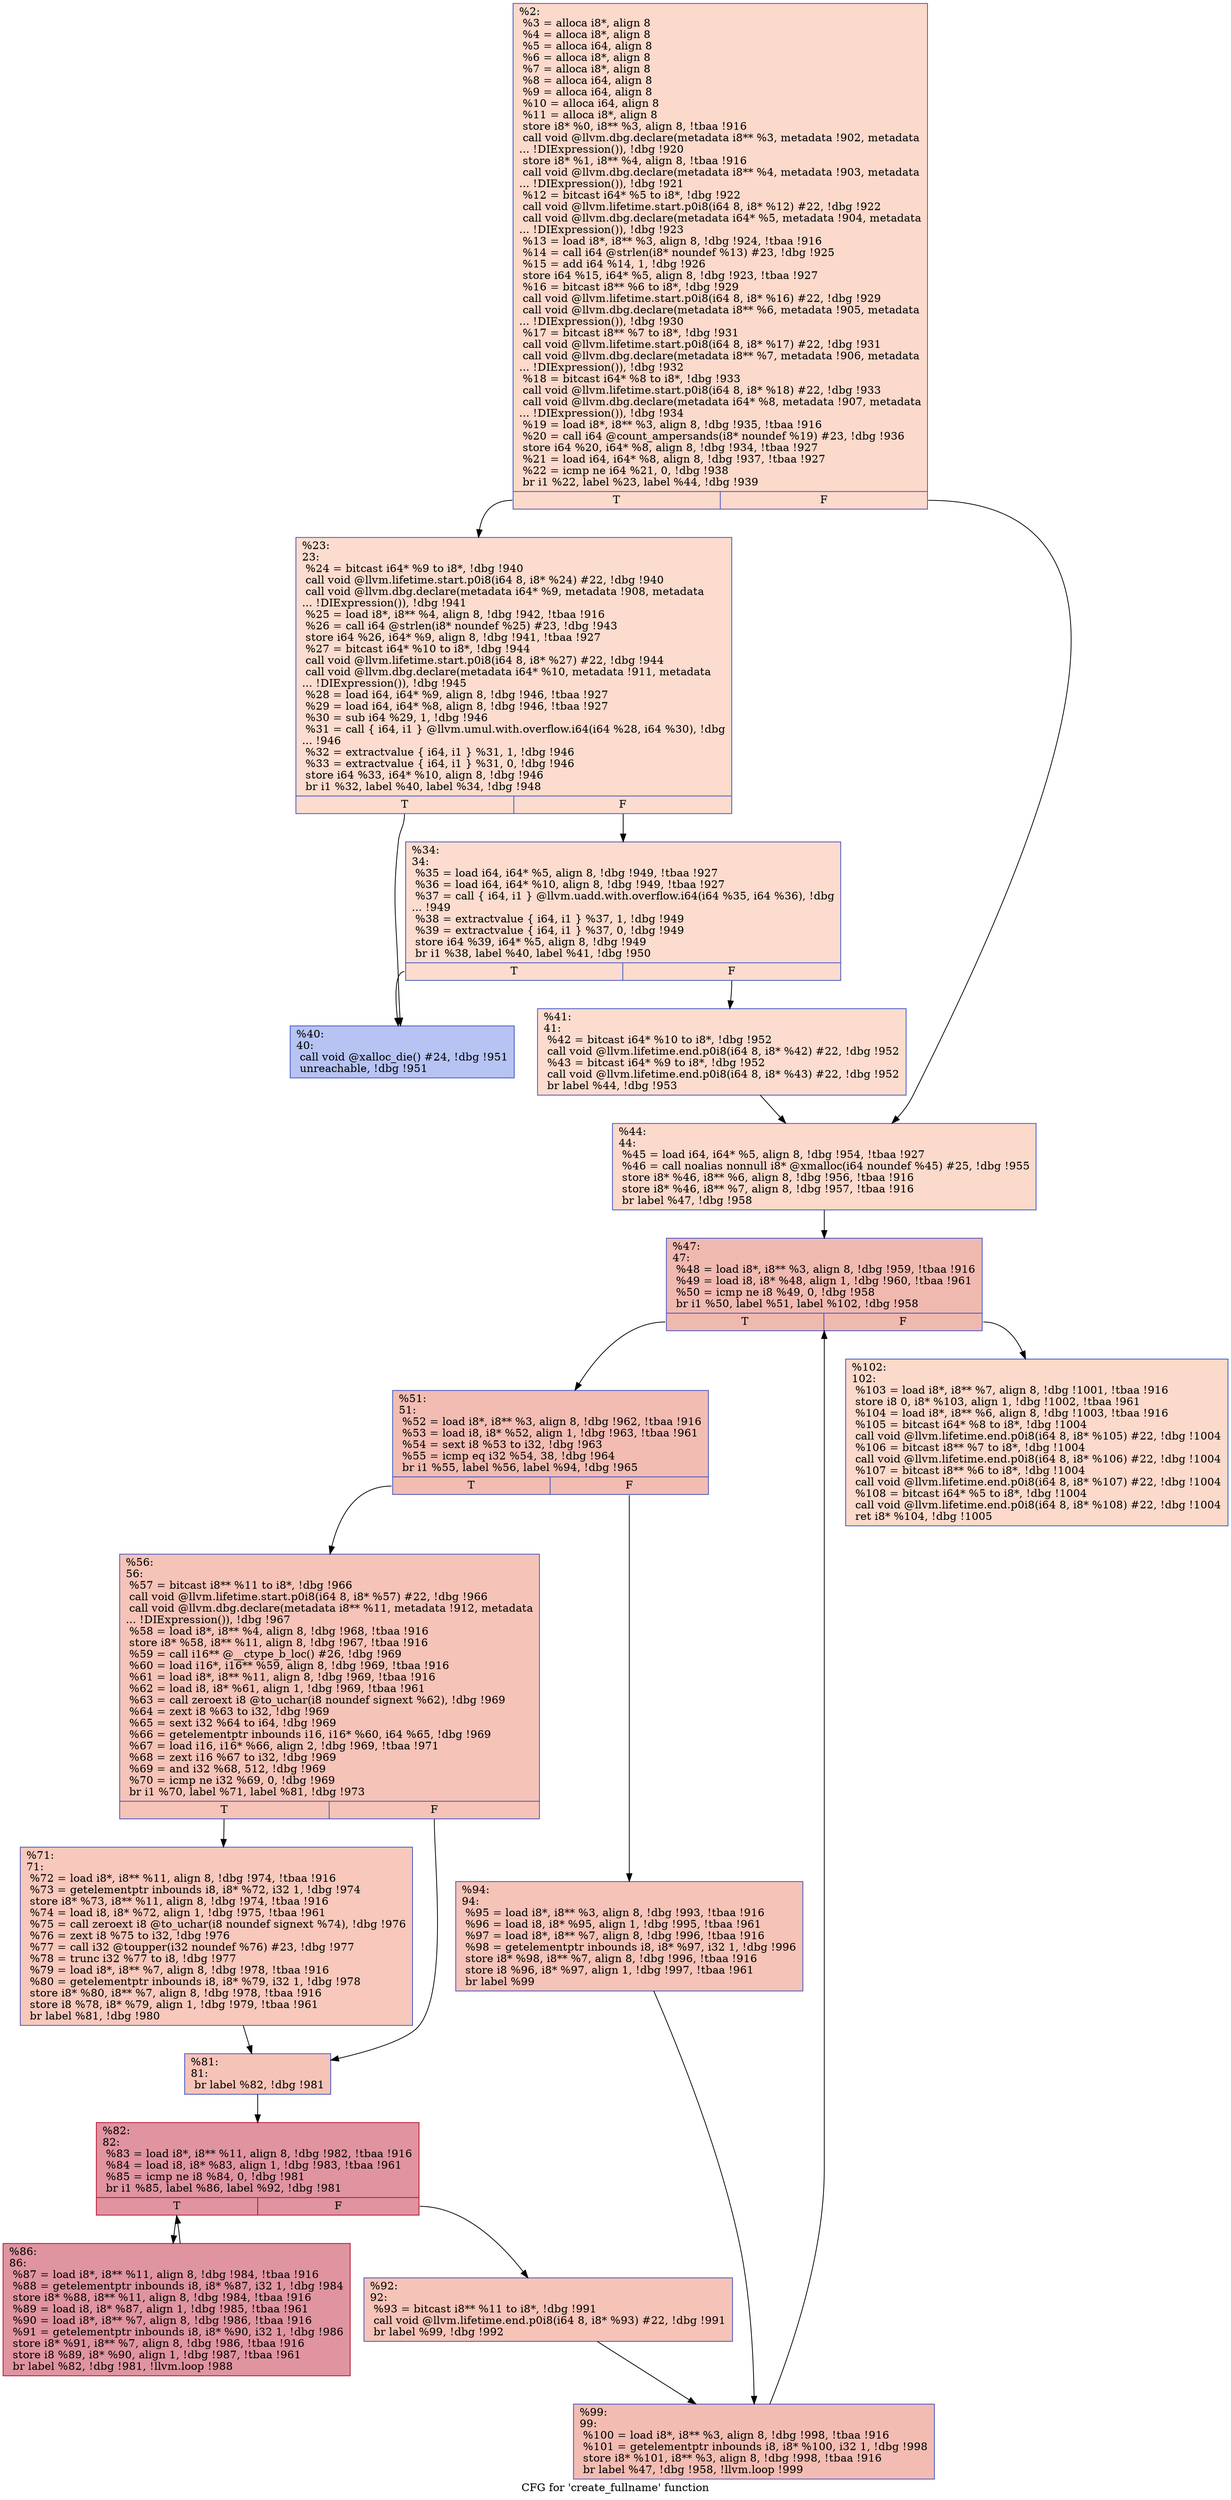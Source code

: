 digraph "CFG for 'create_fullname' function" {
	label="CFG for 'create_fullname' function";

	Node0x1d1d780 [shape=record,color="#3d50c3ff", style=filled, fillcolor="#f7a88970",label="{%2:\l  %3 = alloca i8*, align 8\l  %4 = alloca i8*, align 8\l  %5 = alloca i64, align 8\l  %6 = alloca i8*, align 8\l  %7 = alloca i8*, align 8\l  %8 = alloca i64, align 8\l  %9 = alloca i64, align 8\l  %10 = alloca i64, align 8\l  %11 = alloca i8*, align 8\l  store i8* %0, i8** %3, align 8, !tbaa !916\l  call void @llvm.dbg.declare(metadata i8** %3, metadata !902, metadata\l... !DIExpression()), !dbg !920\l  store i8* %1, i8** %4, align 8, !tbaa !916\l  call void @llvm.dbg.declare(metadata i8** %4, metadata !903, metadata\l... !DIExpression()), !dbg !921\l  %12 = bitcast i64* %5 to i8*, !dbg !922\l  call void @llvm.lifetime.start.p0i8(i64 8, i8* %12) #22, !dbg !922\l  call void @llvm.dbg.declare(metadata i64* %5, metadata !904, metadata\l... !DIExpression()), !dbg !923\l  %13 = load i8*, i8** %3, align 8, !dbg !924, !tbaa !916\l  %14 = call i64 @strlen(i8* noundef %13) #23, !dbg !925\l  %15 = add i64 %14, 1, !dbg !926\l  store i64 %15, i64* %5, align 8, !dbg !923, !tbaa !927\l  %16 = bitcast i8** %6 to i8*, !dbg !929\l  call void @llvm.lifetime.start.p0i8(i64 8, i8* %16) #22, !dbg !929\l  call void @llvm.dbg.declare(metadata i8** %6, metadata !905, metadata\l... !DIExpression()), !dbg !930\l  %17 = bitcast i8** %7 to i8*, !dbg !931\l  call void @llvm.lifetime.start.p0i8(i64 8, i8* %17) #22, !dbg !931\l  call void @llvm.dbg.declare(metadata i8** %7, metadata !906, metadata\l... !DIExpression()), !dbg !932\l  %18 = bitcast i64* %8 to i8*, !dbg !933\l  call void @llvm.lifetime.start.p0i8(i64 8, i8* %18) #22, !dbg !933\l  call void @llvm.dbg.declare(metadata i64* %8, metadata !907, metadata\l... !DIExpression()), !dbg !934\l  %19 = load i8*, i8** %3, align 8, !dbg !935, !tbaa !916\l  %20 = call i64 @count_ampersands(i8* noundef %19) #23, !dbg !936\l  store i64 %20, i64* %8, align 8, !dbg !934, !tbaa !927\l  %21 = load i64, i64* %8, align 8, !dbg !937, !tbaa !927\l  %22 = icmp ne i64 %21, 0, !dbg !938\l  br i1 %22, label %23, label %44, !dbg !939\l|{<s0>T|<s1>F}}"];
	Node0x1d1d780:s0 -> Node0x1cffd70;
	Node0x1d1d780:s1 -> Node0x1cffeb0;
	Node0x1cffd70 [shape=record,color="#3d50c3ff", style=filled, fillcolor="#f7af9170",label="{%23:\l23:                                               \l  %24 = bitcast i64* %9 to i8*, !dbg !940\l  call void @llvm.lifetime.start.p0i8(i64 8, i8* %24) #22, !dbg !940\l  call void @llvm.dbg.declare(metadata i64* %9, metadata !908, metadata\l... !DIExpression()), !dbg !941\l  %25 = load i8*, i8** %4, align 8, !dbg !942, !tbaa !916\l  %26 = call i64 @strlen(i8* noundef %25) #23, !dbg !943\l  store i64 %26, i64* %9, align 8, !dbg !941, !tbaa !927\l  %27 = bitcast i64* %10 to i8*, !dbg !944\l  call void @llvm.lifetime.start.p0i8(i64 8, i8* %27) #22, !dbg !944\l  call void @llvm.dbg.declare(metadata i64* %10, metadata !911, metadata\l... !DIExpression()), !dbg !945\l  %28 = load i64, i64* %9, align 8, !dbg !946, !tbaa !927\l  %29 = load i64, i64* %8, align 8, !dbg !946, !tbaa !927\l  %30 = sub i64 %29, 1, !dbg !946\l  %31 = call \{ i64, i1 \} @llvm.umul.with.overflow.i64(i64 %28, i64 %30), !dbg\l... !946\l  %32 = extractvalue \{ i64, i1 \} %31, 1, !dbg !946\l  %33 = extractvalue \{ i64, i1 \} %31, 0, !dbg !946\l  store i64 %33, i64* %10, align 8, !dbg !946\l  br i1 %32, label %40, label %34, !dbg !948\l|{<s0>T|<s1>F}}"];
	Node0x1cffd70:s0 -> Node0x1cffe10;
	Node0x1cffd70:s1 -> Node0x1cffdc0;
	Node0x1cffdc0 [shape=record,color="#3d50c3ff", style=filled, fillcolor="#f7af9170",label="{%34:\l34:                                               \l  %35 = load i64, i64* %5, align 8, !dbg !949, !tbaa !927\l  %36 = load i64, i64* %10, align 8, !dbg !949, !tbaa !927\l  %37 = call \{ i64, i1 \} @llvm.uadd.with.overflow.i64(i64 %35, i64 %36), !dbg\l... !949\l  %38 = extractvalue \{ i64, i1 \} %37, 1, !dbg !949\l  %39 = extractvalue \{ i64, i1 \} %37, 0, !dbg !949\l  store i64 %39, i64* %5, align 8, !dbg !949\l  br i1 %38, label %40, label %41, !dbg !950\l|{<s0>T|<s1>F}}"];
	Node0x1cffdc0:s0 -> Node0x1cffe10;
	Node0x1cffdc0:s1 -> Node0x1cffe60;
	Node0x1cffe10 [shape=record,color="#3d50c3ff", style=filled, fillcolor="#5977e370",label="{%40:\l40:                                               \l  call void @xalloc_die() #24, !dbg !951\l  unreachable, !dbg !951\l}"];
	Node0x1cffe60 [shape=record,color="#3d50c3ff", style=filled, fillcolor="#f7af9170",label="{%41:\l41:                                               \l  %42 = bitcast i64* %10 to i8*, !dbg !952\l  call void @llvm.lifetime.end.p0i8(i64 8, i8* %42) #22, !dbg !952\l  %43 = bitcast i64* %9 to i8*, !dbg !952\l  call void @llvm.lifetime.end.p0i8(i64 8, i8* %43) #22, !dbg !952\l  br label %44, !dbg !953\l}"];
	Node0x1cffe60 -> Node0x1cffeb0;
	Node0x1cffeb0 [shape=record,color="#3d50c3ff", style=filled, fillcolor="#f7a88970",label="{%44:\l44:                                               \l  %45 = load i64, i64* %5, align 8, !dbg !954, !tbaa !927\l  %46 = call noalias nonnull i8* @xmalloc(i64 noundef %45) #25, !dbg !955\l  store i8* %46, i8** %6, align 8, !dbg !956, !tbaa !916\l  store i8* %46, i8** %7, align 8, !dbg !957, !tbaa !916\l  br label %47, !dbg !958\l}"];
	Node0x1cffeb0 -> Node0x1cfff00;
	Node0x1cfff00 [shape=record,color="#3d50c3ff", style=filled, fillcolor="#de614d70",label="{%47:\l47:                                               \l  %48 = load i8*, i8** %3, align 8, !dbg !959, !tbaa !916\l  %49 = load i8, i8* %48, align 1, !dbg !960, !tbaa !961\l  %50 = icmp ne i8 %49, 0, !dbg !958\l  br i1 %50, label %51, label %102, !dbg !958\l|{<s0>T|<s1>F}}"];
	Node0x1cfff00:s0 -> Node0x1cfff50;
	Node0x1cfff00:s1 -> Node0x1d00220;
	Node0x1cfff50 [shape=record,color="#3d50c3ff", style=filled, fillcolor="#e1675170",label="{%51:\l51:                                               \l  %52 = load i8*, i8** %3, align 8, !dbg !962, !tbaa !916\l  %53 = load i8, i8* %52, align 1, !dbg !963, !tbaa !961\l  %54 = sext i8 %53 to i32, !dbg !963\l  %55 = icmp eq i32 %54, 38, !dbg !964\l  br i1 %55, label %56, label %94, !dbg !965\l|{<s0>T|<s1>F}}"];
	Node0x1cfff50:s0 -> Node0x1cfffa0;
	Node0x1cfff50:s1 -> Node0x1d00180;
	Node0x1cfffa0 [shape=record,color="#3d50c3ff", style=filled, fillcolor="#e8765c70",label="{%56:\l56:                                               \l  %57 = bitcast i8** %11 to i8*, !dbg !966\l  call void @llvm.lifetime.start.p0i8(i64 8, i8* %57) #22, !dbg !966\l  call void @llvm.dbg.declare(metadata i8** %11, metadata !912, metadata\l... !DIExpression()), !dbg !967\l  %58 = load i8*, i8** %4, align 8, !dbg !968, !tbaa !916\l  store i8* %58, i8** %11, align 8, !dbg !967, !tbaa !916\l  %59 = call i16** @__ctype_b_loc() #26, !dbg !969\l  %60 = load i16*, i16** %59, align 8, !dbg !969, !tbaa !916\l  %61 = load i8*, i8** %11, align 8, !dbg !969, !tbaa !916\l  %62 = load i8, i8* %61, align 1, !dbg !969, !tbaa !961\l  %63 = call zeroext i8 @to_uchar(i8 noundef signext %62), !dbg !969\l  %64 = zext i8 %63 to i32, !dbg !969\l  %65 = sext i32 %64 to i64, !dbg !969\l  %66 = getelementptr inbounds i16, i16* %60, i64 %65, !dbg !969\l  %67 = load i16, i16* %66, align 2, !dbg !969, !tbaa !971\l  %68 = zext i16 %67 to i32, !dbg !969\l  %69 = and i32 %68, 512, !dbg !969\l  %70 = icmp ne i32 %69, 0, !dbg !969\l  br i1 %70, label %71, label %81, !dbg !973\l|{<s0>T|<s1>F}}"];
	Node0x1cfffa0:s0 -> Node0x1cffff0;
	Node0x1cfffa0:s1 -> Node0x1d00040;
	Node0x1cffff0 [shape=record,color="#3d50c3ff", style=filled, fillcolor="#ed836670",label="{%71:\l71:                                               \l  %72 = load i8*, i8** %11, align 8, !dbg !974, !tbaa !916\l  %73 = getelementptr inbounds i8, i8* %72, i32 1, !dbg !974\l  store i8* %73, i8** %11, align 8, !dbg !974, !tbaa !916\l  %74 = load i8, i8* %72, align 1, !dbg !975, !tbaa !961\l  %75 = call zeroext i8 @to_uchar(i8 noundef signext %74), !dbg !976\l  %76 = zext i8 %75 to i32, !dbg !976\l  %77 = call i32 @toupper(i32 noundef %76) #23, !dbg !977\l  %78 = trunc i32 %77 to i8, !dbg !977\l  %79 = load i8*, i8** %7, align 8, !dbg !978, !tbaa !916\l  %80 = getelementptr inbounds i8, i8* %79, i32 1, !dbg !978\l  store i8* %80, i8** %7, align 8, !dbg !978, !tbaa !916\l  store i8 %78, i8* %79, align 1, !dbg !979, !tbaa !961\l  br label %81, !dbg !980\l}"];
	Node0x1cffff0 -> Node0x1d00040;
	Node0x1d00040 [shape=record,color="#3d50c3ff", style=filled, fillcolor="#e8765c70",label="{%81:\l81:                                               \l  br label %82, !dbg !981\l}"];
	Node0x1d00040 -> Node0x1d00090;
	Node0x1d00090 [shape=record,color="#b70d28ff", style=filled, fillcolor="#b70d2870",label="{%82:\l82:                                               \l  %83 = load i8*, i8** %11, align 8, !dbg !982, !tbaa !916\l  %84 = load i8, i8* %83, align 1, !dbg !983, !tbaa !961\l  %85 = icmp ne i8 %84, 0, !dbg !981\l  br i1 %85, label %86, label %92, !dbg !981\l|{<s0>T|<s1>F}}"];
	Node0x1d00090:s0 -> Node0x1d000e0;
	Node0x1d00090:s1 -> Node0x1d00130;
	Node0x1d000e0 [shape=record,color="#b70d28ff", style=filled, fillcolor="#b70d2870",label="{%86:\l86:                                               \l  %87 = load i8*, i8** %11, align 8, !dbg !984, !tbaa !916\l  %88 = getelementptr inbounds i8, i8* %87, i32 1, !dbg !984\l  store i8* %88, i8** %11, align 8, !dbg !984, !tbaa !916\l  %89 = load i8, i8* %87, align 1, !dbg !985, !tbaa !961\l  %90 = load i8*, i8** %7, align 8, !dbg !986, !tbaa !916\l  %91 = getelementptr inbounds i8, i8* %90, i32 1, !dbg !986\l  store i8* %91, i8** %7, align 8, !dbg !986, !tbaa !916\l  store i8 %89, i8* %90, align 1, !dbg !987, !tbaa !961\l  br label %82, !dbg !981, !llvm.loop !988\l}"];
	Node0x1d000e0 -> Node0x1d00090;
	Node0x1d00130 [shape=record,color="#3d50c3ff", style=filled, fillcolor="#e8765c70",label="{%92:\l92:                                               \l  %93 = bitcast i8** %11 to i8*, !dbg !991\l  call void @llvm.lifetime.end.p0i8(i64 8, i8* %93) #22, !dbg !991\l  br label %99, !dbg !992\l}"];
	Node0x1d00130 -> Node0x1d001d0;
	Node0x1d00180 [shape=record,color="#3d50c3ff", style=filled, fillcolor="#e8765c70",label="{%94:\l94:                                               \l  %95 = load i8*, i8** %3, align 8, !dbg !993, !tbaa !916\l  %96 = load i8, i8* %95, align 1, !dbg !995, !tbaa !961\l  %97 = load i8*, i8** %7, align 8, !dbg !996, !tbaa !916\l  %98 = getelementptr inbounds i8, i8* %97, i32 1, !dbg !996\l  store i8* %98, i8** %7, align 8, !dbg !996, !tbaa !916\l  store i8 %96, i8* %97, align 1, !dbg !997, !tbaa !961\l  br label %99\l}"];
	Node0x1d00180 -> Node0x1d001d0;
	Node0x1d001d0 [shape=record,color="#3d50c3ff", style=filled, fillcolor="#e1675170",label="{%99:\l99:                                               \l  %100 = load i8*, i8** %3, align 8, !dbg !998, !tbaa !916\l  %101 = getelementptr inbounds i8, i8* %100, i32 1, !dbg !998\l  store i8* %101, i8** %3, align 8, !dbg !998, !tbaa !916\l  br label %47, !dbg !958, !llvm.loop !999\l}"];
	Node0x1d001d0 -> Node0x1cfff00;
	Node0x1d00220 [shape=record,color="#3d50c3ff", style=filled, fillcolor="#f7a88970",label="{%102:\l102:                                              \l  %103 = load i8*, i8** %7, align 8, !dbg !1001, !tbaa !916\l  store i8 0, i8* %103, align 1, !dbg !1002, !tbaa !961\l  %104 = load i8*, i8** %6, align 8, !dbg !1003, !tbaa !916\l  %105 = bitcast i64* %8 to i8*, !dbg !1004\l  call void @llvm.lifetime.end.p0i8(i64 8, i8* %105) #22, !dbg !1004\l  %106 = bitcast i8** %7 to i8*, !dbg !1004\l  call void @llvm.lifetime.end.p0i8(i64 8, i8* %106) #22, !dbg !1004\l  %107 = bitcast i8** %6 to i8*, !dbg !1004\l  call void @llvm.lifetime.end.p0i8(i64 8, i8* %107) #22, !dbg !1004\l  %108 = bitcast i64* %5 to i8*, !dbg !1004\l  call void @llvm.lifetime.end.p0i8(i64 8, i8* %108) #22, !dbg !1004\l  ret i8* %104, !dbg !1005\l}"];
}
